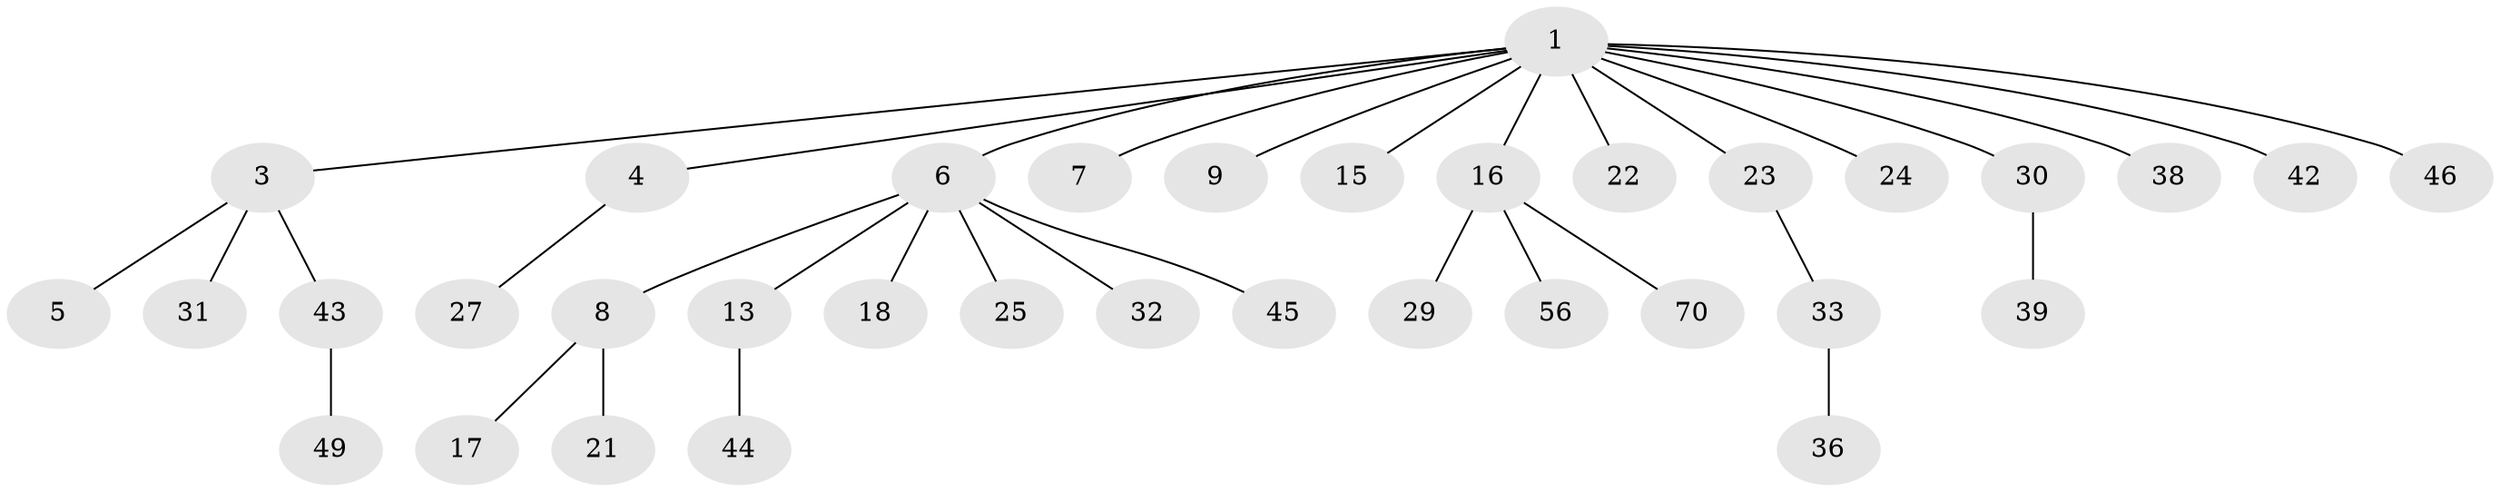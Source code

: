 // original degree distribution, {9: 0.014084507042253521, 7: 0.014084507042253521, 4: 0.1267605633802817, 2: 0.19718309859154928, 1: 0.5633802816901409, 3: 0.07042253521126761, 5: 0.014084507042253521}
// Generated by graph-tools (version 1.1) at 2025/15/03/09/25 04:15:23]
// undirected, 35 vertices, 34 edges
graph export_dot {
graph [start="1"]
  node [color=gray90,style=filled];
  1 [super="+2"];
  3;
  4;
  5 [super="+19"];
  6 [super="+10+12"];
  7;
  8 [super="+67"];
  9;
  13 [super="+59"];
  15 [super="+40"];
  16 [super="+28"];
  17 [super="+20"];
  18;
  21;
  22;
  23 [super="+34+26+65"];
  24 [super="+64"];
  25 [super="+50"];
  27 [super="+63+66"];
  29;
  30 [super="+52+35"];
  31 [super="+37"];
  32;
  33;
  36;
  38;
  39;
  42 [super="+58+62"];
  43;
  44;
  45;
  46;
  49;
  56 [super="+68"];
  70;
  1 -- 15;
  1 -- 22;
  1 -- 23;
  1 -- 24;
  1 -- 30;
  1 -- 38;
  1 -- 42;
  1 -- 46;
  1 -- 16;
  1 -- 3;
  1 -- 4;
  1 -- 6;
  1 -- 7;
  1 -- 9;
  3 -- 5;
  3 -- 31;
  3 -- 43;
  4 -- 27;
  6 -- 8;
  6 -- 32;
  6 -- 13;
  6 -- 45;
  6 -- 25;
  6 -- 18;
  8 -- 17;
  8 -- 21;
  13 -- 44;
  16 -- 56;
  16 -- 29;
  16 -- 70;
  23 -- 33;
  30 -- 39;
  33 -- 36;
  43 -- 49;
}
